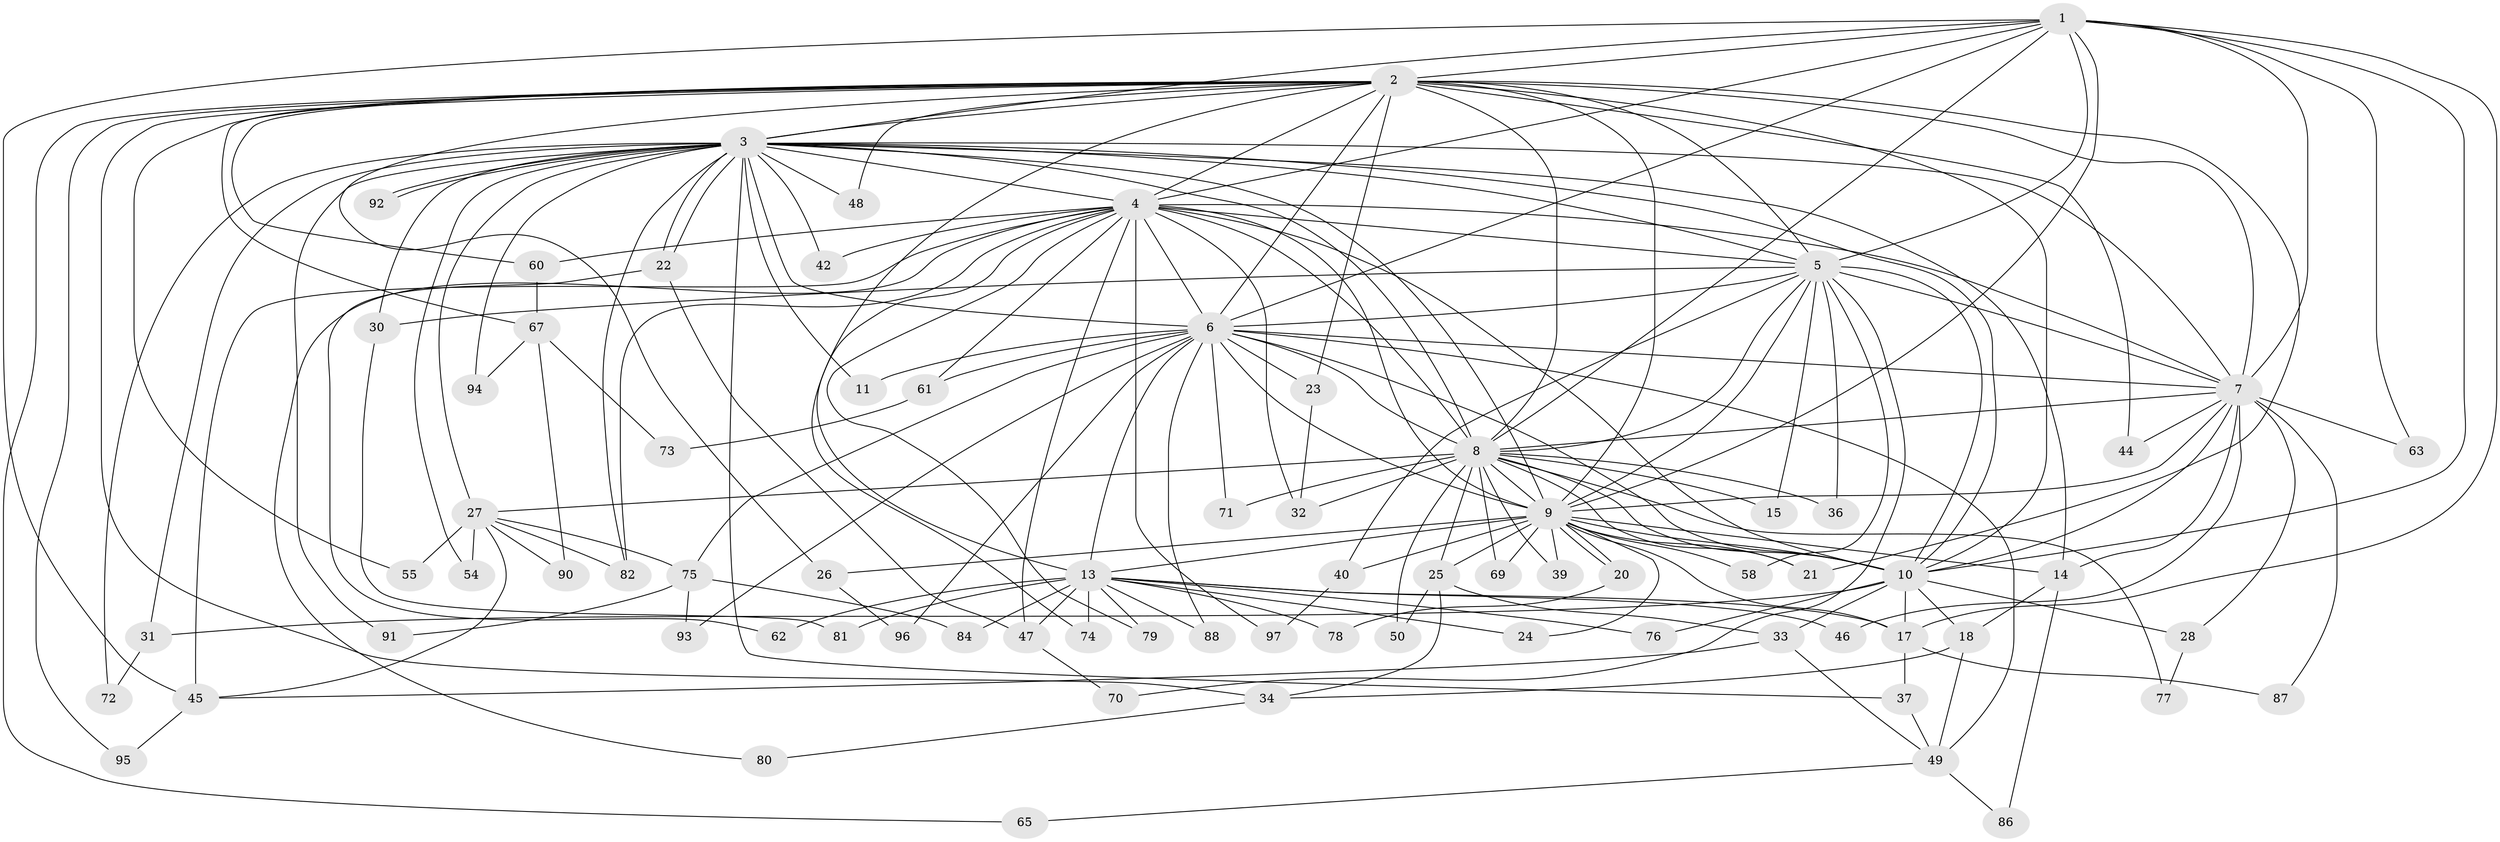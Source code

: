 // Generated by graph-tools (version 1.1) at 2025/51/02/27/25 19:51:44]
// undirected, 77 vertices, 192 edges
graph export_dot {
graph [start="1"]
  node [color=gray90,style=filled];
  1 [super="+35"];
  2 [super="+57"];
  3 [super="+16"];
  4 [super="+53"];
  5 [super="+41"];
  6 [super="+12"];
  7 [super="+66"];
  8 [super="+52"];
  9 [super="+29"];
  10 [super="+99"];
  11;
  13 [super="+19"];
  14;
  15;
  17 [super="+43"];
  18 [super="+68"];
  20;
  21 [super="+85"];
  22;
  23;
  24;
  25 [super="+56"];
  26;
  27 [super="+38"];
  28;
  30;
  31;
  32 [super="+64"];
  33;
  34 [super="+83"];
  36;
  37;
  39;
  40;
  42;
  44;
  45 [super="+51"];
  46;
  47 [super="+59"];
  48;
  49 [super="+98"];
  50;
  54;
  55;
  58;
  60;
  61;
  62;
  63;
  65;
  67;
  69;
  70;
  71;
  72;
  73;
  74;
  75;
  76;
  77;
  78;
  79;
  80;
  81;
  82 [super="+89"];
  84;
  86;
  87;
  88;
  90;
  91;
  92;
  93;
  94;
  95;
  96;
  97;
  1 -- 2;
  1 -- 3;
  1 -- 4 [weight=2];
  1 -- 5;
  1 -- 6;
  1 -- 7;
  1 -- 8;
  1 -- 9;
  1 -- 10;
  1 -- 17;
  1 -- 63;
  1 -- 45;
  2 -- 3;
  2 -- 4;
  2 -- 5;
  2 -- 6;
  2 -- 7;
  2 -- 8 [weight=2];
  2 -- 9;
  2 -- 10;
  2 -- 21;
  2 -- 23;
  2 -- 26;
  2 -- 44;
  2 -- 48;
  2 -- 55;
  2 -- 65;
  2 -- 67;
  2 -- 95;
  2 -- 60;
  2 -- 34;
  2 -- 13;
  3 -- 4;
  3 -- 5;
  3 -- 6;
  3 -- 7;
  3 -- 8;
  3 -- 9 [weight=2];
  3 -- 10;
  3 -- 11;
  3 -- 14;
  3 -- 22;
  3 -- 22;
  3 -- 27;
  3 -- 30;
  3 -- 37;
  3 -- 42;
  3 -- 48;
  3 -- 54;
  3 -- 72;
  3 -- 82;
  3 -- 91;
  3 -- 92;
  3 -- 92;
  3 -- 94;
  3 -- 31;
  4 -- 5;
  4 -- 6;
  4 -- 7;
  4 -- 8;
  4 -- 9;
  4 -- 10;
  4 -- 32;
  4 -- 42;
  4 -- 47;
  4 -- 60;
  4 -- 74;
  4 -- 79;
  4 -- 80;
  4 -- 97;
  4 -- 61;
  4 -- 45;
  4 -- 82;
  5 -- 6;
  5 -- 7;
  5 -- 8;
  5 -- 9 [weight=2];
  5 -- 10;
  5 -- 15;
  5 -- 30;
  5 -- 36;
  5 -- 40;
  5 -- 58;
  5 -- 70;
  6 -- 7;
  6 -- 8 [weight=2];
  6 -- 9;
  6 -- 10;
  6 -- 11;
  6 -- 13;
  6 -- 23;
  6 -- 49;
  6 -- 61;
  6 -- 71;
  6 -- 75;
  6 -- 93;
  6 -- 96;
  6 -- 88;
  7 -- 8 [weight=2];
  7 -- 9;
  7 -- 10;
  7 -- 28;
  7 -- 44;
  7 -- 46;
  7 -- 63;
  7 -- 87;
  7 -- 14;
  8 -- 9;
  8 -- 10;
  8 -- 15;
  8 -- 21;
  8 -- 25;
  8 -- 27;
  8 -- 32;
  8 -- 36;
  8 -- 39;
  8 -- 50;
  8 -- 69;
  8 -- 71;
  8 -- 77;
  9 -- 10;
  9 -- 13;
  9 -- 14;
  9 -- 20;
  9 -- 20;
  9 -- 24;
  9 -- 25 [weight=2];
  9 -- 26;
  9 -- 39;
  9 -- 40;
  9 -- 58;
  9 -- 69;
  9 -- 21;
  9 -- 17;
  10 -- 17 [weight=2];
  10 -- 18;
  10 -- 28;
  10 -- 31;
  10 -- 33;
  10 -- 76;
  13 -- 24;
  13 -- 46;
  13 -- 62;
  13 -- 74;
  13 -- 76;
  13 -- 78;
  13 -- 79;
  13 -- 81;
  13 -- 84;
  13 -- 88;
  13 -- 17;
  13 -- 47;
  14 -- 18;
  14 -- 86;
  17 -- 37;
  17 -- 87;
  18 -- 34;
  18 -- 49;
  20 -- 78;
  22 -- 47;
  22 -- 62;
  23 -- 32;
  25 -- 33;
  25 -- 34;
  25 -- 50;
  26 -- 96;
  27 -- 45;
  27 -- 54;
  27 -- 55;
  27 -- 75;
  27 -- 82;
  27 -- 90;
  28 -- 77;
  30 -- 81;
  31 -- 72;
  33 -- 45;
  33 -- 49;
  34 -- 80;
  37 -- 49;
  40 -- 97;
  45 -- 95;
  47 -- 70;
  49 -- 65;
  49 -- 86;
  60 -- 67;
  61 -- 73;
  67 -- 73;
  67 -- 90;
  67 -- 94;
  75 -- 84;
  75 -- 91;
  75 -- 93;
}
